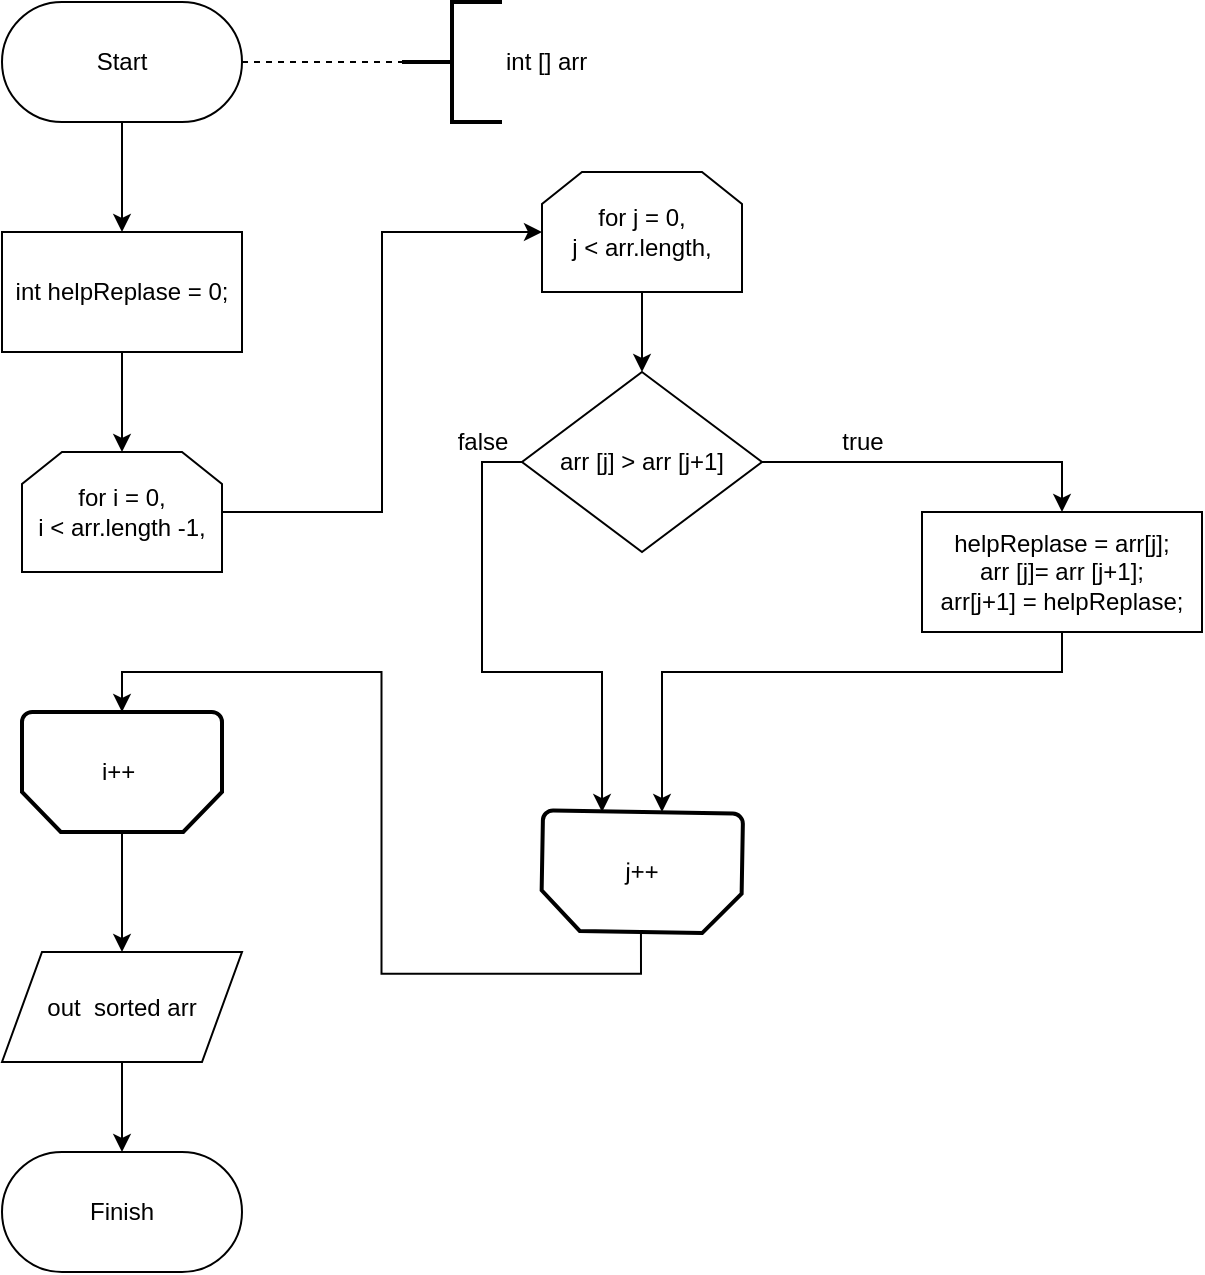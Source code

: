 <mxfile version="14.6.13" type="device"><diagram name="Page-1" id="8ce9d11a-91a2-4d17-14d8-a56ed91bf033"><mxGraphModel dx="1278" dy="949" grid="1" gridSize="10" guides="1" tooltips="1" connect="1" arrows="1" fold="1" page="1" pageScale="1" pageWidth="1100" pageHeight="850" background="#ffffff" math="0" shadow="0"><root><mxCell id="0"/><mxCell id="1" parent="0"/><mxCell id="jpR2td7kA-Bn8poss6Vq-18" style="edgeStyle=orthogonalEdgeStyle;rounded=0;orthogonalLoop=1;jettySize=auto;html=1;exitX=0.5;exitY=0;exitDx=0;exitDy=0;exitPerimeter=0;fontFamily=Helvetica;" edge="1" parent="1" source="jpR2td7kA-Bn8poss6Vq-1"><mxGeometry relative="1" as="geometry"><mxPoint x="160" y="500" as="targetPoint"/></mxGeometry></mxCell><mxCell id="jpR2td7kA-Bn8poss6Vq-1" value="i++ " style="strokeWidth=2;shape=mxgraph.flowchart.loop_limit;rotation=0;direction=west;horizontal=1;textDirection=ltr;fontFamily=Helvetica;verticalAlign=middle;whiteSpace=wrap;" vertex="1" parent="1"><mxGeometry x="110" y="380" width="100" height="60" as="geometry"/></mxCell><mxCell id="jpR2td7kA-Bn8poss6Vq-2" value="Start" style="rounded=1;whiteSpace=wrap;html=1;arcSize=50;" vertex="1" parent="1"><mxGeometry x="100" y="25" width="120" height="60" as="geometry"/></mxCell><mxCell id="jpR2td7kA-Bn8poss6Vq-4" value="" style="endArrow=classic;html=1;exitX=0.5;exitY=1;exitDx=0;exitDy=0;entryX=0.5;entryY=0;entryDx=0;entryDy=0;" edge="1" parent="1" source="jpR2td7kA-Bn8poss6Vq-2" target="jpR2td7kA-Bn8poss6Vq-24"><mxGeometry width="50" height="50" relative="1" as="geometry"><mxPoint x="520" y="395" as="sourcePoint"/><mxPoint x="160" y="145" as="targetPoint"/></mxGeometry></mxCell><mxCell id="jpR2td7kA-Bn8poss6Vq-5" value="int [] arr" style="strokeWidth=2;html=1;shape=mxgraph.flowchart.annotation_2;align=left;labelPosition=right;pointerEvents=1;" vertex="1" parent="1"><mxGeometry x="300" y="25" width="50" height="60" as="geometry"/></mxCell><mxCell id="jpR2td7kA-Bn8poss6Vq-6" value="" style="endArrow=none;dashed=1;html=1;exitX=1;exitY=0.5;exitDx=0;exitDy=0;entryX=0;entryY=0.5;entryDx=0;entryDy=0;entryPerimeter=0;" edge="1" parent="1" source="jpR2td7kA-Bn8poss6Vq-2" target="jpR2td7kA-Bn8poss6Vq-5"><mxGeometry width="50" height="50" relative="1" as="geometry"><mxPoint x="520" y="395" as="sourcePoint"/><mxPoint x="570" y="345" as="targetPoint"/></mxGeometry></mxCell><mxCell id="jpR2td7kA-Bn8poss6Vq-17" style="edgeStyle=orthogonalEdgeStyle;rounded=0;orthogonalLoop=1;jettySize=auto;html=1;exitX=0.5;exitY=0;exitDx=0;exitDy=0;exitPerimeter=0;entryX=0.5;entryY=1;entryDx=0;entryDy=0;entryPerimeter=0;fontFamily=Helvetica;" edge="1" parent="1" source="jpR2td7kA-Bn8poss6Vq-7" target="jpR2td7kA-Bn8poss6Vq-1"><mxGeometry relative="1" as="geometry"/></mxCell><mxCell id="jpR2td7kA-Bn8poss6Vq-7" value="j++" style="strokeWidth=2;html=1;shape=mxgraph.flowchart.loop_limit;whiteSpace=wrap;direction=west;rotation=1;" vertex="1" parent="1"><mxGeometry x="370" y="430" width="100" height="60" as="geometry"/></mxCell><mxCell id="jpR2td7kA-Bn8poss6Vq-10" value="" style="edgeStyle=orthogonalEdgeStyle;rounded=0;orthogonalLoop=1;jettySize=auto;html=1;fontFamily=Helvetica;" edge="1" parent="1" source="jpR2td7kA-Bn8poss6Vq-8" target="jpR2td7kA-Bn8poss6Vq-9"><mxGeometry relative="1" as="geometry"><Array as="points"><mxPoint x="290" y="280"/><mxPoint x="290" y="140"/></Array></mxGeometry></mxCell><mxCell id="jpR2td7kA-Bn8poss6Vq-8" value="for i = 0,&lt;br style=&quot;padding: 0px ; margin: 0px&quot;&gt;&amp;nbsp;i &amp;lt; arr.length -1,&amp;nbsp;" style="shape=loopLimit;whiteSpace=wrap;html=1;fontFamily=Helvetica;" vertex="1" parent="1"><mxGeometry x="110" y="250" width="100" height="60" as="geometry"/></mxCell><mxCell id="jpR2td7kA-Bn8poss6Vq-16" style="edgeStyle=orthogonalEdgeStyle;rounded=0;orthogonalLoop=1;jettySize=auto;html=1;exitX=0.5;exitY=1;exitDx=0;exitDy=0;entryX=0.5;entryY=0;entryDx=0;entryDy=0;fontFamily=Helvetica;" edge="1" parent="1" source="jpR2td7kA-Bn8poss6Vq-9" target="jpR2td7kA-Bn8poss6Vq-11"><mxGeometry relative="1" as="geometry"/></mxCell><mxCell id="jpR2td7kA-Bn8poss6Vq-9" value="for j = 0,&lt;br style=&quot;padding: 0px ; margin: 0px&quot;&gt;&amp;nbsp;j &amp;lt; arr.length,&amp;nbsp;" style="shape=loopLimit;whiteSpace=wrap;html=1;fontFamily=Helvetica;" vertex="1" parent="1"><mxGeometry x="370" y="110" width="100" height="60" as="geometry"/></mxCell><mxCell id="jpR2td7kA-Bn8poss6Vq-14" style="edgeStyle=orthogonalEdgeStyle;rounded=0;orthogonalLoop=1;jettySize=auto;html=1;exitX=1;exitY=0.5;exitDx=0;exitDy=0;fontFamily=Helvetica;entryX=0.5;entryY=0;entryDx=0;entryDy=0;" edge="1" parent="1" source="jpR2td7kA-Bn8poss6Vq-11" target="jpR2td7kA-Bn8poss6Vq-13"><mxGeometry relative="1" as="geometry"><mxPoint x="590" y="205" as="targetPoint"/></mxGeometry></mxCell><mxCell id="jpR2td7kA-Bn8poss6Vq-28" style="edgeStyle=orthogonalEdgeStyle;rounded=0;orthogonalLoop=1;jettySize=auto;html=1;exitX=0;exitY=0.5;exitDx=0;exitDy=0;entryX=0.705;entryY=0.994;entryDx=0;entryDy=0;entryPerimeter=0;fontFamily=Helvetica;" edge="1" parent="1" source="jpR2td7kA-Bn8poss6Vq-11" target="jpR2td7kA-Bn8poss6Vq-7"><mxGeometry relative="1" as="geometry"><Array as="points"><mxPoint x="340" y="255"/><mxPoint x="340" y="360"/><mxPoint x="400" y="360"/></Array></mxGeometry></mxCell><mxCell id="jpR2td7kA-Bn8poss6Vq-11" value="arr [j] &amp;gt; arr [j+1]" style="rhombus;whiteSpace=wrap;html=1;fontFamily=Helvetica;" vertex="1" parent="1"><mxGeometry x="360" y="210" width="120" height="90" as="geometry"/></mxCell><mxCell id="jpR2td7kA-Bn8poss6Vq-15" style="edgeStyle=orthogonalEdgeStyle;rounded=0;orthogonalLoop=1;jettySize=auto;html=1;exitX=0.5;exitY=1;exitDx=0;exitDy=0;fontFamily=Helvetica;" edge="1" parent="1" source="jpR2td7kA-Bn8poss6Vq-13"><mxGeometry relative="1" as="geometry"><mxPoint x="620" y="340" as="sourcePoint"/><mxPoint x="430" y="430" as="targetPoint"/><Array as="points"><mxPoint x="630" y="360"/><mxPoint x="430" y="360"/><mxPoint x="430" y="400"/></Array></mxGeometry></mxCell><mxCell id="jpR2td7kA-Bn8poss6Vq-13" value="helpReplase = arr[j];&lt;br&gt;arr [j]= arr [j+1];&lt;br&gt;arr[j+1] = helpReplase;" style="rounded=0;whiteSpace=wrap;html=1;fontFamily=Helvetica;" vertex="1" parent="1"><mxGeometry x="560" y="280" width="140" height="60" as="geometry"/></mxCell><mxCell id="jpR2td7kA-Bn8poss6Vq-30" style="edgeStyle=orthogonalEdgeStyle;rounded=0;orthogonalLoop=1;jettySize=auto;html=1;exitX=0.5;exitY=1;exitDx=0;exitDy=0;entryX=0.5;entryY=0;entryDx=0;entryDy=0;fontFamily=Helvetica;" edge="1" parent="1" source="jpR2td7kA-Bn8poss6Vq-19" target="jpR2td7kA-Bn8poss6Vq-29"><mxGeometry relative="1" as="geometry"/></mxCell><mxCell id="jpR2td7kA-Bn8poss6Vq-19" value="out&amp;nbsp; sorted arr" style="shape=parallelogram;perimeter=parallelogramPerimeter;whiteSpace=wrap;html=1;fixedSize=1;fontFamily=Helvetica;" vertex="1" parent="1"><mxGeometry x="100" y="500" width="120" height="55" as="geometry"/></mxCell><mxCell id="jpR2td7kA-Bn8poss6Vq-20" value="true" style="text;html=1;align=center;verticalAlign=middle;resizable=0;points=[];autosize=1;strokeColor=none;fontFamily=Helvetica;" vertex="1" parent="1"><mxGeometry x="510" y="235" width="40" height="20" as="geometry"/></mxCell><mxCell id="jpR2td7kA-Bn8poss6Vq-21" value="false" style="text;html=1;align=center;verticalAlign=middle;resizable=0;points=[];autosize=1;strokeColor=none;fontFamily=Helvetica;" vertex="1" parent="1"><mxGeometry x="320" y="235" width="40" height="20" as="geometry"/></mxCell><mxCell id="jpR2td7kA-Bn8poss6Vq-26" style="edgeStyle=orthogonalEdgeStyle;rounded=0;orthogonalLoop=1;jettySize=auto;html=1;exitX=0.5;exitY=1;exitDx=0;exitDy=0;entryX=0.5;entryY=0;entryDx=0;entryDy=0;fontFamily=Helvetica;" edge="1" parent="1" source="jpR2td7kA-Bn8poss6Vq-24" target="jpR2td7kA-Bn8poss6Vq-8"><mxGeometry relative="1" as="geometry"/></mxCell><mxCell id="jpR2td7kA-Bn8poss6Vq-24" value="int helpReplase = 0;" style="rounded=0;whiteSpace=wrap;html=1;fontFamily=Helvetica;" vertex="1" parent="1"><mxGeometry x="100" y="140" width="120" height="60" as="geometry"/></mxCell><mxCell id="jpR2td7kA-Bn8poss6Vq-29" value="Finish" style="rounded=1;whiteSpace=wrap;html=1;fontFamily=Helvetica;arcSize=50;" vertex="1" parent="1"><mxGeometry x="100" y="600" width="120" height="60" as="geometry"/></mxCell></root></mxGraphModel></diagram></mxfile>